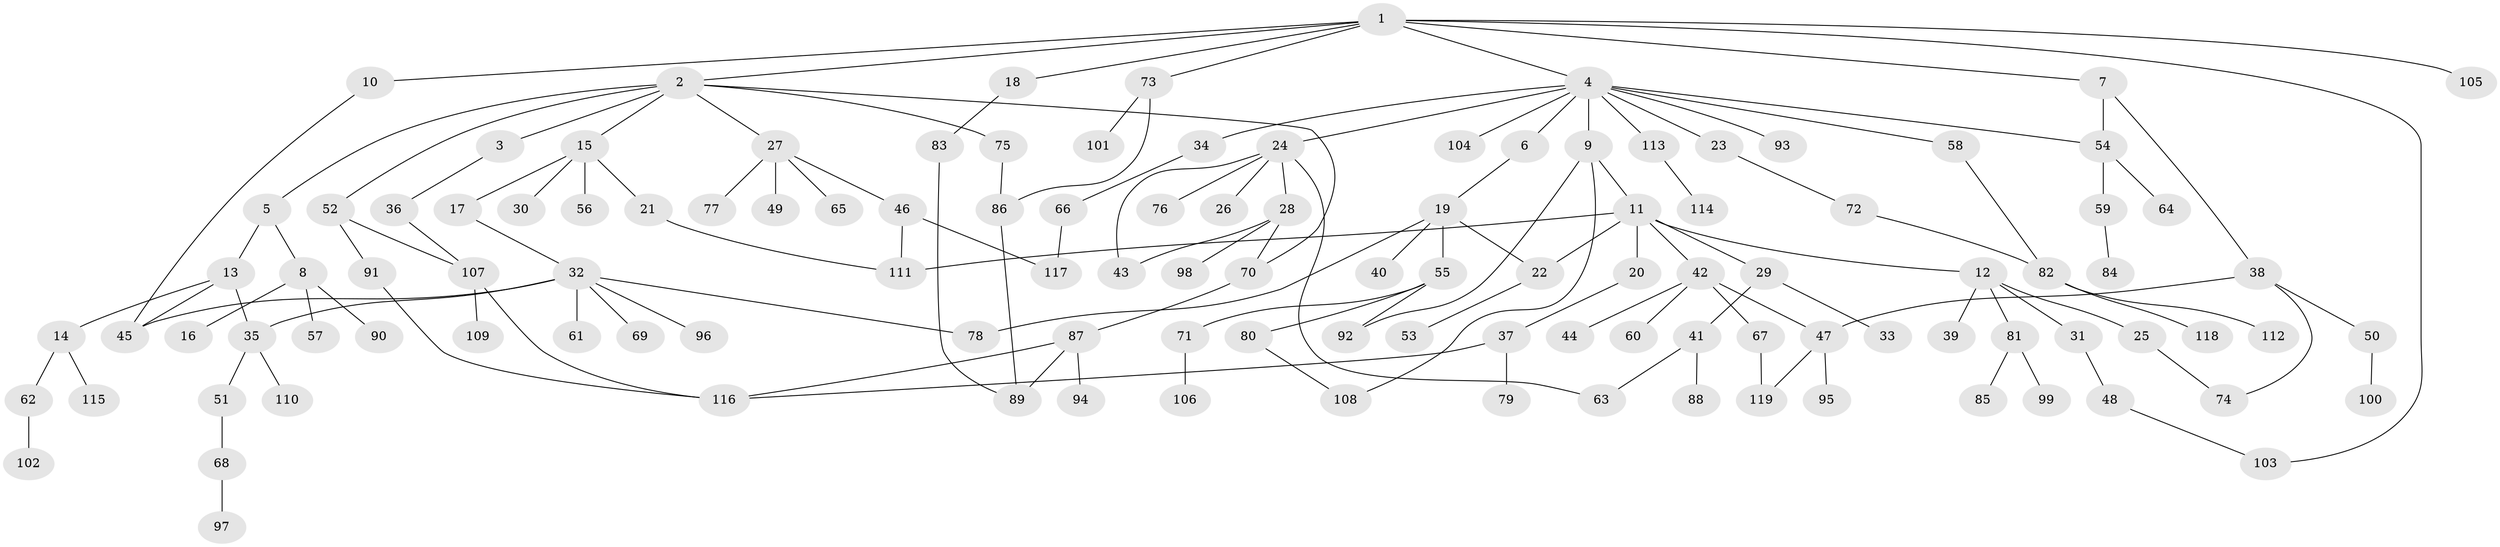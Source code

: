 // Generated by graph-tools (version 1.1) at 2025/49/03/09/25 03:49:26]
// undirected, 119 vertices, 144 edges
graph export_dot {
graph [start="1"]
  node [color=gray90,style=filled];
  1;
  2;
  3;
  4;
  5;
  6;
  7;
  8;
  9;
  10;
  11;
  12;
  13;
  14;
  15;
  16;
  17;
  18;
  19;
  20;
  21;
  22;
  23;
  24;
  25;
  26;
  27;
  28;
  29;
  30;
  31;
  32;
  33;
  34;
  35;
  36;
  37;
  38;
  39;
  40;
  41;
  42;
  43;
  44;
  45;
  46;
  47;
  48;
  49;
  50;
  51;
  52;
  53;
  54;
  55;
  56;
  57;
  58;
  59;
  60;
  61;
  62;
  63;
  64;
  65;
  66;
  67;
  68;
  69;
  70;
  71;
  72;
  73;
  74;
  75;
  76;
  77;
  78;
  79;
  80;
  81;
  82;
  83;
  84;
  85;
  86;
  87;
  88;
  89;
  90;
  91;
  92;
  93;
  94;
  95;
  96;
  97;
  98;
  99;
  100;
  101;
  102;
  103;
  104;
  105;
  106;
  107;
  108;
  109;
  110;
  111;
  112;
  113;
  114;
  115;
  116;
  117;
  118;
  119;
  1 -- 2;
  1 -- 4;
  1 -- 7;
  1 -- 10;
  1 -- 18;
  1 -- 73;
  1 -- 103;
  1 -- 105;
  2 -- 3;
  2 -- 5;
  2 -- 15;
  2 -- 27;
  2 -- 52;
  2 -- 70;
  2 -- 75;
  3 -- 36;
  4 -- 6;
  4 -- 9;
  4 -- 23;
  4 -- 24;
  4 -- 34;
  4 -- 54;
  4 -- 58;
  4 -- 93;
  4 -- 104;
  4 -- 113;
  5 -- 8;
  5 -- 13;
  6 -- 19;
  7 -- 38;
  7 -- 54;
  8 -- 16;
  8 -- 57;
  8 -- 90;
  9 -- 11;
  9 -- 108;
  9 -- 92;
  10 -- 45;
  11 -- 12;
  11 -- 20;
  11 -- 29;
  11 -- 42;
  11 -- 111;
  11 -- 22;
  12 -- 25;
  12 -- 31;
  12 -- 39;
  12 -- 81;
  13 -- 14;
  13 -- 45;
  13 -- 35;
  14 -- 62;
  14 -- 115;
  15 -- 17;
  15 -- 21;
  15 -- 30;
  15 -- 56;
  17 -- 32;
  18 -- 83;
  19 -- 22;
  19 -- 40;
  19 -- 55;
  19 -- 78;
  20 -- 37;
  21 -- 111;
  22 -- 53;
  23 -- 72;
  24 -- 26;
  24 -- 28;
  24 -- 43;
  24 -- 76;
  24 -- 63;
  25 -- 74;
  27 -- 46;
  27 -- 49;
  27 -- 65;
  27 -- 77;
  28 -- 98;
  28 -- 70;
  28 -- 43;
  29 -- 33;
  29 -- 41;
  31 -- 48;
  32 -- 35;
  32 -- 61;
  32 -- 69;
  32 -- 78;
  32 -- 96;
  32 -- 45;
  34 -- 66;
  35 -- 51;
  35 -- 110;
  36 -- 107;
  37 -- 79;
  37 -- 116;
  38 -- 50;
  38 -- 47;
  38 -- 74;
  41 -- 63;
  41 -- 88;
  42 -- 44;
  42 -- 47;
  42 -- 60;
  42 -- 67;
  46 -- 111;
  46 -- 117;
  47 -- 95;
  47 -- 119;
  48 -- 103;
  50 -- 100;
  51 -- 68;
  52 -- 91;
  52 -- 107;
  54 -- 59;
  54 -- 64;
  55 -- 71;
  55 -- 80;
  55 -- 92;
  58 -- 82;
  59 -- 84;
  62 -- 102;
  66 -- 117;
  67 -- 119;
  68 -- 97;
  70 -- 87;
  71 -- 106;
  72 -- 82;
  73 -- 101;
  73 -- 86;
  75 -- 86;
  80 -- 108;
  81 -- 85;
  81 -- 99;
  82 -- 112;
  82 -- 118;
  83 -- 89;
  86 -- 89;
  87 -- 89;
  87 -- 94;
  87 -- 116;
  91 -- 116;
  107 -- 109;
  107 -- 116;
  113 -- 114;
}
